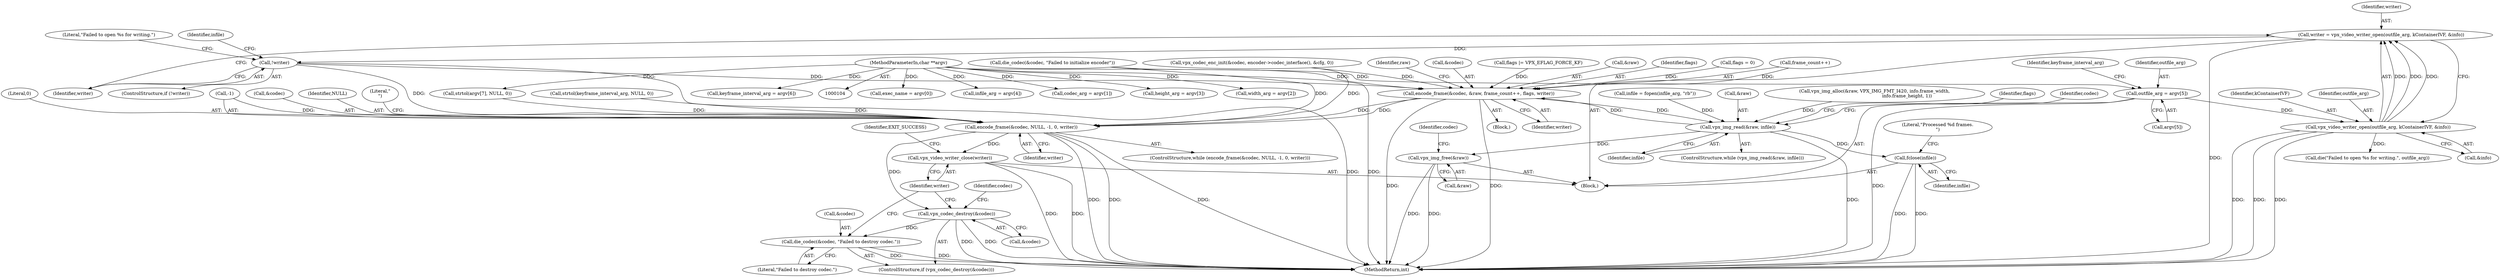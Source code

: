 digraph "0_Android_5a9753fca56f0eeb9f61e342b2fccffc364f9426_14@API" {
"1000392" [label="(Call,writer = vpx_video_writer_open(outfile_arg, kContainerIVF, &info))"];
"1000394" [label="(Call,vpx_video_writer_open(outfile_arg, kContainerIVF, &info))"];
"1000198" [label="(Call,outfile_arg = argv[5])"];
"1000106" [label="(MethodParameterIn,char **argv)"];
"1000400" [label="(Call,!writer)"];
"1000450" [label="(Call,encode_frame(&codec, &raw, frame_count++, flags, writer))"];
"1000428" [label="(Call,vpx_img_read(&raw, infile))"];
"1000471" [label="(Call,fclose(infile))"];
"1000476" [label="(Call,vpx_img_free(&raw))"];
"1000460" [label="(Call,encode_frame(&codec, NULL, -1, 0, writer))"];
"1000480" [label="(Call,vpx_codec_destroy(&codec))"];
"1000483" [label="(Call,die_codec(&codec, \"Failed to destroy codec.\"))"];
"1000487" [label="(Call,vpx_video_writer_close(writer))"];
"1000432" [label="(Block,)"];
"1000204" [label="(Identifier,keyframe_interval_arg)"];
"1000403" [label="(Literal,\"Failed to open %s for writing.\")"];
"1000472" [label="(Identifier,infile)"];
"1000476" [label="(Call,vpx_img_free(&raw))"];
"1000458" [label="(Identifier,writer)"];
"1000490" [label="(Identifier,EXIT_SUCCESS)"];
"1000460" [label="(Call,encode_frame(&codec, NULL, -1, 0, writer))"];
"1000467" [label="(Identifier,writer)"];
"1000482" [label="(Identifier,codec)"];
"1000167" [label="(Call,exec_name = argv[0])"];
"1000193" [label="(Call,infile_arg = argv[4])"];
"1000394" [label="(Call,vpx_video_writer_open(outfile_arg, kContainerIVF, &info))"];
"1000491" [label="(MethodReturn,int)"];
"1000450" [label="(Call,encode_frame(&codec, &raw, frame_count++, flags, writer))"];
"1000198" [label="(Call,outfile_arg = argv[5])"];
"1000430" [label="(Identifier,raw)"];
"1000451" [label="(Call,&codec)"];
"1000401" [label="(Identifier,writer)"];
"1000435" [label="(Identifier,flags)"];
"1000462" [label="(Identifier,codec)"];
"1000466" [label="(Literal,0)"];
"1000400" [label="(Call,!writer)"];
"1000447" [label="(Call,flags |= VPX_EFLAG_FORCE_KF)"];
"1000483" [label="(Call,die_codec(&codec, \"Failed to destroy codec.\"))"];
"1000481" [label="(Call,&codec)"];
"1000474" [label="(Literal,\"Processed %d frames.\n\")"];
"1000408" [label="(Identifier,infile)"];
"1000178" [label="(Call,codec_arg = argv[1])"];
"1000396" [label="(Identifier,kContainerIVF)"];
"1000393" [label="(Identifier,writer)"];
"1000392" [label="(Call,writer = vpx_video_writer_open(outfile_arg, kContainerIVF, &info))"];
"1000479" [label="(ControlStructure,if (vpx_codec_destroy(&codec)))"];
"1000480" [label="(Call,vpx_codec_destroy(&codec))"];
"1000431" [label="(Identifier,infile)"];
"1000395" [label="(Identifier,outfile_arg)"];
"1000107" [label="(Block,)"];
"1000402" [label="(Call,die(\"Failed to open %s for writing.\", outfile_arg))"];
"1000464" [label="(Call,-1)"];
"1000461" [label="(Call,&codec)"];
"1000485" [label="(Identifier,codec)"];
"1000407" [label="(Call,infile = fopen(infile_arg, \"rb\"))"];
"1000463" [label="(Identifier,NULL)"];
"1000453" [label="(Call,&raw)"];
"1000429" [label="(Call,&raw)"];
"1000188" [label="(Call,height_arg = argv[3])"];
"1000457" [label="(Identifier,flags)"];
"1000293" [label="(Call,vpx_img_alloc(&raw, VPX_IMG_FMT_I420, info.frame_width,\n                                             info.frame_height, 1))"];
"1000397" [label="(Call,&info)"];
"1000200" [label="(Call,argv[5])"];
"1000416" [label="(Call,vpx_codec_enc_init(&codec, encoder->codec_interface(), &cfg, 0))"];
"1000477" [label="(Call,&raw)"];
"1000484" [label="(Call,&codec)"];
"1000106" [label="(MethodParameterIn,char **argv)"];
"1000183" [label="(Call,width_arg = argv[2])"];
"1000199" [label="(Identifier,outfile_arg)"];
"1000486" [label="(Literal,\"Failed to destroy codec.\")"];
"1000470" [label="(Literal,\"\n\")"];
"1000428" [label="(Call,vpx_img_read(&raw, infile))"];
"1000434" [label="(Call,flags = 0)"];
"1000385" [label="(Call,strtol(argv[7], NULL, 0))"];
"1000455" [label="(Call,frame_count++)"];
"1000471" [label="(Call,fclose(infile))"];
"1000459" [label="(ControlStructure,while (encode_frame(&codec, NULL, -1, 0, writer)))"];
"1000427" [label="(ControlStructure,while (vpx_img_read(&raw, infile)))"];
"1000203" [label="(Call,keyframe_interval_arg = argv[6])"];
"1000487" [label="(Call,vpx_video_writer_close(writer))"];
"1000423" [label="(Call,die_codec(&codec, \"Failed to initialize encoder\"))"];
"1000309" [label="(Call,strtol(keyframe_interval_arg, NULL, 0))"];
"1000399" [label="(ControlStructure,if (!writer))"];
"1000488" [label="(Identifier,writer)"];
"1000392" -> "1000107"  [label="AST: "];
"1000392" -> "1000394"  [label="CFG: "];
"1000393" -> "1000392"  [label="AST: "];
"1000394" -> "1000392"  [label="AST: "];
"1000401" -> "1000392"  [label="CFG: "];
"1000392" -> "1000491"  [label="DDG: "];
"1000394" -> "1000392"  [label="DDG: "];
"1000394" -> "1000392"  [label="DDG: "];
"1000394" -> "1000392"  [label="DDG: "];
"1000392" -> "1000400"  [label="DDG: "];
"1000394" -> "1000397"  [label="CFG: "];
"1000395" -> "1000394"  [label="AST: "];
"1000396" -> "1000394"  [label="AST: "];
"1000397" -> "1000394"  [label="AST: "];
"1000394" -> "1000491"  [label="DDG: "];
"1000394" -> "1000491"  [label="DDG: "];
"1000394" -> "1000491"  [label="DDG: "];
"1000198" -> "1000394"  [label="DDG: "];
"1000394" -> "1000402"  [label="DDG: "];
"1000198" -> "1000107"  [label="AST: "];
"1000198" -> "1000200"  [label="CFG: "];
"1000199" -> "1000198"  [label="AST: "];
"1000200" -> "1000198"  [label="AST: "];
"1000204" -> "1000198"  [label="CFG: "];
"1000198" -> "1000491"  [label="DDG: "];
"1000106" -> "1000198"  [label="DDG: "];
"1000106" -> "1000104"  [label="AST: "];
"1000106" -> "1000491"  [label="DDG: "];
"1000106" -> "1000167"  [label="DDG: "];
"1000106" -> "1000178"  [label="DDG: "];
"1000106" -> "1000183"  [label="DDG: "];
"1000106" -> "1000188"  [label="DDG: "];
"1000106" -> "1000193"  [label="DDG: "];
"1000106" -> "1000203"  [label="DDG: "];
"1000106" -> "1000385"  [label="DDG: "];
"1000400" -> "1000399"  [label="AST: "];
"1000400" -> "1000401"  [label="CFG: "];
"1000401" -> "1000400"  [label="AST: "];
"1000403" -> "1000400"  [label="CFG: "];
"1000408" -> "1000400"  [label="CFG: "];
"1000400" -> "1000491"  [label="DDG: "];
"1000400" -> "1000450"  [label="DDG: "];
"1000400" -> "1000460"  [label="DDG: "];
"1000450" -> "1000432"  [label="AST: "];
"1000450" -> "1000458"  [label="CFG: "];
"1000451" -> "1000450"  [label="AST: "];
"1000453" -> "1000450"  [label="AST: "];
"1000455" -> "1000450"  [label="AST: "];
"1000457" -> "1000450"  [label="AST: "];
"1000458" -> "1000450"  [label="AST: "];
"1000430" -> "1000450"  [label="CFG: "];
"1000450" -> "1000491"  [label="DDG: "];
"1000450" -> "1000491"  [label="DDG: "];
"1000450" -> "1000428"  [label="DDG: "];
"1000423" -> "1000450"  [label="DDG: "];
"1000416" -> "1000450"  [label="DDG: "];
"1000428" -> "1000450"  [label="DDG: "];
"1000455" -> "1000450"  [label="DDG: "];
"1000434" -> "1000450"  [label="DDG: "];
"1000447" -> "1000450"  [label="DDG: "];
"1000450" -> "1000460"  [label="DDG: "];
"1000450" -> "1000460"  [label="DDG: "];
"1000428" -> "1000427"  [label="AST: "];
"1000428" -> "1000431"  [label="CFG: "];
"1000429" -> "1000428"  [label="AST: "];
"1000431" -> "1000428"  [label="AST: "];
"1000435" -> "1000428"  [label="CFG: "];
"1000462" -> "1000428"  [label="CFG: "];
"1000428" -> "1000491"  [label="DDG: "];
"1000293" -> "1000428"  [label="DDG: "];
"1000407" -> "1000428"  [label="DDG: "];
"1000428" -> "1000471"  [label="DDG: "];
"1000428" -> "1000476"  [label="DDG: "];
"1000471" -> "1000107"  [label="AST: "];
"1000471" -> "1000472"  [label="CFG: "];
"1000472" -> "1000471"  [label="AST: "];
"1000474" -> "1000471"  [label="CFG: "];
"1000471" -> "1000491"  [label="DDG: "];
"1000471" -> "1000491"  [label="DDG: "];
"1000476" -> "1000107"  [label="AST: "];
"1000476" -> "1000477"  [label="CFG: "];
"1000477" -> "1000476"  [label="AST: "];
"1000482" -> "1000476"  [label="CFG: "];
"1000476" -> "1000491"  [label="DDG: "];
"1000476" -> "1000491"  [label="DDG: "];
"1000460" -> "1000459"  [label="AST: "];
"1000460" -> "1000467"  [label="CFG: "];
"1000461" -> "1000460"  [label="AST: "];
"1000463" -> "1000460"  [label="AST: "];
"1000464" -> "1000460"  [label="AST: "];
"1000466" -> "1000460"  [label="AST: "];
"1000467" -> "1000460"  [label="AST: "];
"1000470" -> "1000460"  [label="CFG: "];
"1000460" -> "1000491"  [label="DDG: "];
"1000460" -> "1000491"  [label="DDG: "];
"1000460" -> "1000491"  [label="DDG: "];
"1000423" -> "1000460"  [label="DDG: "];
"1000416" -> "1000460"  [label="DDG: "];
"1000385" -> "1000460"  [label="DDG: "];
"1000309" -> "1000460"  [label="DDG: "];
"1000464" -> "1000460"  [label="DDG: "];
"1000460" -> "1000480"  [label="DDG: "];
"1000460" -> "1000487"  [label="DDG: "];
"1000480" -> "1000479"  [label="AST: "];
"1000480" -> "1000481"  [label="CFG: "];
"1000481" -> "1000480"  [label="AST: "];
"1000485" -> "1000480"  [label="CFG: "];
"1000488" -> "1000480"  [label="CFG: "];
"1000480" -> "1000491"  [label="DDG: "];
"1000480" -> "1000491"  [label="DDG: "];
"1000480" -> "1000483"  [label="DDG: "];
"1000483" -> "1000479"  [label="AST: "];
"1000483" -> "1000486"  [label="CFG: "];
"1000484" -> "1000483"  [label="AST: "];
"1000486" -> "1000483"  [label="AST: "];
"1000488" -> "1000483"  [label="CFG: "];
"1000483" -> "1000491"  [label="DDG: "];
"1000483" -> "1000491"  [label="DDG: "];
"1000487" -> "1000107"  [label="AST: "];
"1000487" -> "1000488"  [label="CFG: "];
"1000488" -> "1000487"  [label="AST: "];
"1000490" -> "1000487"  [label="CFG: "];
"1000487" -> "1000491"  [label="DDG: "];
"1000487" -> "1000491"  [label="DDG: "];
}
